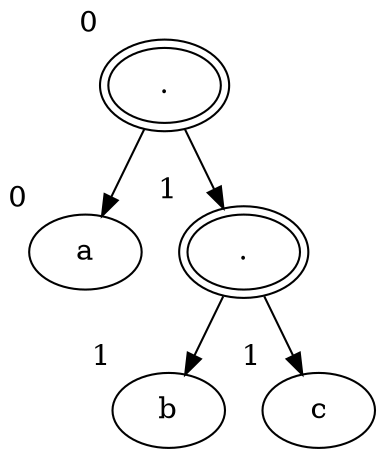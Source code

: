 digraph {
  94228414689696[label="." xlabel="0" peripheries="2"]
  94228414689648[label="a" xlabel="0" peripheries="1"]
  94228414689696  ->  94228414689648
  94228414689920[label="." xlabel="1" peripheries="2"]
  94228414689696  ->  94228414689920
  94228414689600[label="b" xlabel="1" peripheries="1"]
  94228414689920  ->  94228414689600
  94228414690000[label="c" xlabel="1" peripheries="1"]
  94228414689920  ->  94228414690000
}

